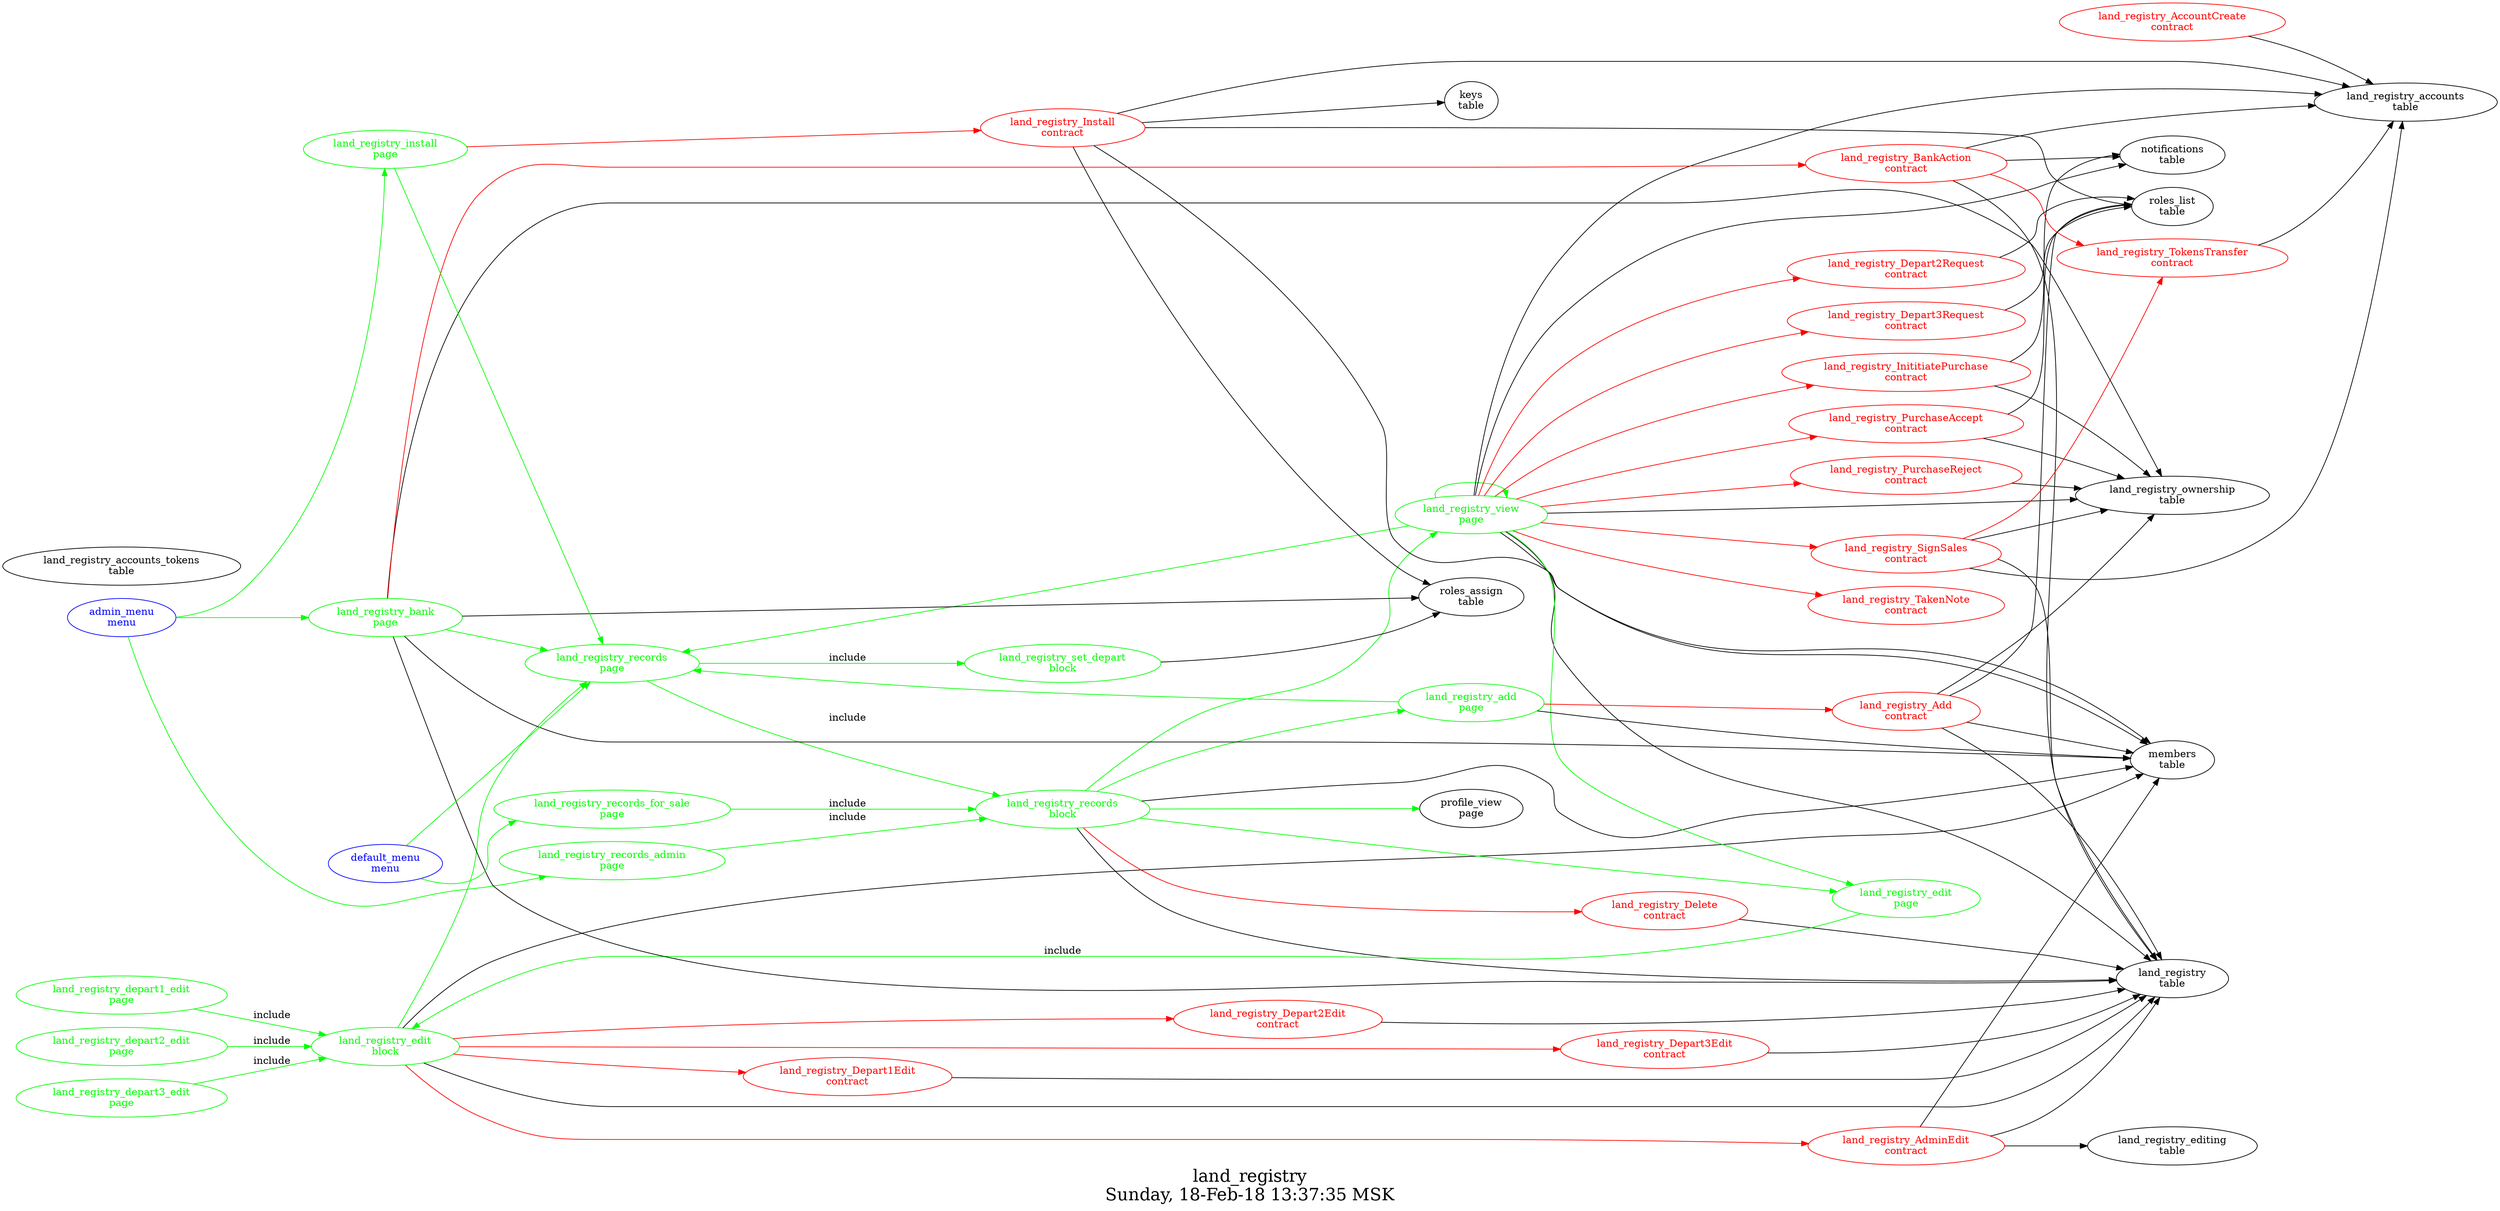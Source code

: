 digraph G {
fontsize="24.0";
label="land_registry\nSunday, 18-Feb-18 13:37:35 MSK";
rankdir=LR;
"land_registry_edit\nblock" -> "land_registry_Depart1Edit\ncontract"  [ color=red ]
"land_registry_edit\nblock" -> "land_registry_Depart2Edit\ncontract"  [ color=red ]
"land_registry_edit\nblock" -> "land_registry_Depart3Edit\ncontract"  [ color=red ]
"land_registry_edit\nblock" -> "land_registry_AdminEdit\ncontract"  [ color=red ]
"land_registry_edit\nblock" -> "land_registry\ntable"  [ color="" ]
"land_registry_edit\nblock" -> "members\ntable"  [ color="" ]
"land_registry_edit\nblock" -> "land_registry_records\npage"  [ color=green ]
"land_registry_edit\nblock" [color=green, fontcolor=green, group=land];
"land_registry_records\nblock" -> "land_registry_Delete\ncontract"  [ color=red ]
"land_registry_records\nblock" -> "land_registry\ntable"  [ color="" ]
"land_registry_records\nblock" -> "members\ntable"  [ color="" ]
"land_registry_records\nblock" -> "profile_view\npage"  [ color=green ]
"land_registry_records\nblock" -> "land_registry_view\npage"  [ color=green ]
"land_registry_records\nblock" -> "land_registry_edit\npage"  [ color=green ]
"land_registry_records\nblock" -> "land_registry_add\npage"  [ color=green ]
"land_registry_records\nblock" [color=green, fontcolor=green, group=land];
"land_registry_set_depart\nblock" -> "roles_assign\ntable"  [ color="" ]
"land_registry_set_depart\nblock" [color=green, fontcolor=green, group=land];
"land_registry_AccountCreate\ncontract" -> "land_registry_accounts\ntable"  [ color="" ]
"land_registry_AccountCreate\ncontract" [color=red, fontcolor=red, group=land];
"land_registry_Add\ncontract" -> "members\ntable"  [ color="" ]
"land_registry_Add\ncontract" -> "roles_list\ntable"  [ color="" ]
"land_registry_Add\ncontract" -> "land_registry\ntable"  [ color="" ]
"land_registry_Add\ncontract" -> "land_registry_ownership\ntable"  [ color="" ]
"land_registry_Add\ncontract" [color=red, fontcolor=red, group=land];
"land_registry_AdminEdit\ncontract" -> "land_registry\ntable"  [ color="" ]
"land_registry_AdminEdit\ncontract" -> "members\ntable"  [ color="" ]
"land_registry_AdminEdit\ncontract" -> "land_registry_editing\ntable"  [ color="" ]
"land_registry_AdminEdit\ncontract" [color=red, fontcolor=red, group=land];
"land_registry_BankAction\ncontract" -> "land_registry_TokensTransfer\ncontract"  [ color=red ]
"land_registry_BankAction\ncontract" -> "notifications\ntable"  [ color="" ]
"land_registry_BankAction\ncontract" -> "land_registry\ntable"  [ color="" ]
"land_registry_BankAction\ncontract" -> "land_registry_accounts\ntable"  [ color="" ]
"land_registry_BankAction\ncontract" [color=red, fontcolor=red, group=land];
"land_registry_Delete\ncontract" -> "land_registry\ntable"  [ color="" ]
"land_registry_Delete\ncontract" [color=red, fontcolor=red, group=land];
"land_registry_Depart1Edit\ncontract" -> "land_registry\ntable"  [ color="" ]
"land_registry_Depart1Edit\ncontract" [color=red, fontcolor=red, group=land];
"land_registry_Depart2Edit\ncontract" -> "land_registry\ntable"  [ color="" ]
"land_registry_Depart2Edit\ncontract" [color=red, fontcolor=red, group=land];
"land_registry_Depart2Request\ncontract" -> "roles_list\ntable"  [ color="" ]
"land_registry_Depart2Request\ncontract" [color=red, fontcolor=red, group=land];
"land_registry_Depart3Edit\ncontract" -> "land_registry\ntable"  [ color="" ]
"land_registry_Depart3Edit\ncontract" [color=red, fontcolor=red, group=land];
"land_registry_Depart3Request\ncontract" -> "roles_list\ntable"  [ color="" ]
"land_registry_Depart3Request\ncontract" [color=red, fontcolor=red, group=land];
"land_registry_InititiatePurchase\ncontract" -> "land_registry_ownership\ntable"  [ color="" ]
"land_registry_InititiatePurchase\ncontract" -> "notifications\ntable"  [ color="" ]
"land_registry_InititiatePurchase\ncontract" [color=red, fontcolor=red, group=land];
"land_registry_Install\ncontract" -> "keys\ntable"  [ color="" ]
"land_registry_Install\ncontract" -> "members\ntable"  [ color="" ]
"land_registry_Install\ncontract" -> "land_registry_accounts\ntable"  [ color="" ]
"land_registry_Install\ncontract" -> "roles_list\ntable"  [ color="" ]
"land_registry_Install\ncontract" -> "roles_assign\ntable"  [ color="" ]
"land_registry_Install\ncontract" [color=red, fontcolor=red, group=land];
"land_registry_PurchaseAccept\ncontract" -> "roles_list\ntable"  [ color="" ]
"land_registry_PurchaseAccept\ncontract" -> "land_registry_ownership\ntable"  [ color="" ]
"land_registry_PurchaseAccept\ncontract" [color=red, fontcolor=red, group=land];
"land_registry_PurchaseReject\ncontract" -> "land_registry_ownership\ntable"  [ color="" ]
"land_registry_PurchaseReject\ncontract" [color=red, fontcolor=red, group=land];
"land_registry_SignSales\ncontract" -> "land_registry_TokensTransfer\ncontract"  [ color=red ]
"land_registry_SignSales\ncontract" -> "land_registry_ownership\ntable"  [ color="" ]
"land_registry_SignSales\ncontract" -> "land_registry\ntable"  [ color="" ]
"land_registry_SignSales\ncontract" -> "land_registry_accounts\ntable"  [ color="" ]
"land_registry_SignSales\ncontract" [color=red, fontcolor=red, group=land];
"land_registry_TakenNote\ncontract" [color=red, fontcolor=red, group=land];
"land_registry_TokensTransfer\ncontract" -> "land_registry_accounts\ntable"  [ color="" ]
"land_registry_TokensTransfer\ncontract" [color=red, fontcolor=red, group=land];
"admin_menu\nmenu" -> "land_registry_records_admin\npage"  [ color=green ]
"admin_menu\nmenu" -> "land_registry_bank\npage"  [ color=green ]
"admin_menu\nmenu" -> "land_registry_install\npage"  [ color=green ]
"admin_menu\nmenu" [color=blue, fontcolor=blue, group=admin];
"default_menu\nmenu" -> "land_registry_records\npage"  [ color=green ]
"default_menu\nmenu" -> "land_registry_records_for_sale\npage"  [ color=green ]
"default_menu\nmenu" [color=blue, fontcolor=blue, group=default];
"land_registry_add\npage" -> "land_registry_Add\ncontract"  [ color=red ]
"land_registry_add\npage" -> "members\ntable"  [ color="" ]
"land_registry_add\npage" -> "land_registry_records\npage"  [ color=green ]
"land_registry_add\npage" [color=green, fontcolor=green, group=land];
"land_registry_bank\npage" -> "land_registry_BankAction\ncontract"  [ color=red ]
"land_registry_bank\npage" -> "land_registry_ownership\ntable"  [ color="" ]
"land_registry_bank\npage" -> "land_registry\ntable"  [ color="" ]
"land_registry_bank\npage" -> "roles_assign\ntable"  [ color="" ]
"land_registry_bank\npage" -> "members\ntable"  [ color="" ]
"land_registry_bank\npage" -> "land_registry_records\npage"  [ color=green ]
"land_registry_bank\npage" [color=green, fontcolor=green, group=land];
"land_registry_depart1_edit\npage" -> "land_registry_edit\nblock"  [ color=green, label=include ]
"land_registry_depart1_edit\npage" [color=green, fontcolor=green, group=land];
"land_registry_depart2_edit\npage" -> "land_registry_edit\nblock"  [ color=green, label=include ]
"land_registry_depart2_edit\npage" [color=green, fontcolor=green, group=land];
"land_registry_depart3_edit\npage" -> "land_registry_edit\nblock"  [ color=green, label=include ]
"land_registry_depart3_edit\npage" [color=green, fontcolor=green, group=land];
"land_registry_edit\npage" -> "land_registry_edit\nblock"  [ color=green, label=include ]
"land_registry_edit\npage" [color=green, fontcolor=green, group=land];
"land_registry_install\npage" -> "land_registry_Install\ncontract"  [ color=red ]
"land_registry_install\npage" -> "land_registry_records\npage"  [ color=green ]
"land_registry_install\npage" [color=green, fontcolor=green, group=land];
"land_registry_records\npage" -> "land_registry_set_depart\nblock"  [ color=green, label=include ]
"land_registry_records\npage" -> "land_registry_records\nblock"  [ color=green, label=include ]
"land_registry_records\npage" [color=green, fontcolor=green, group=land];
"land_registry_records_admin\npage" -> "land_registry_records\nblock"  [ color=green, label=include ]
"land_registry_records_admin\npage" [color=green, fontcolor=green, group=land];
"land_registry_records_for_sale\npage" -> "land_registry_records\nblock"  [ color=green, label=include ]
"land_registry_records_for_sale\npage" [color=green, fontcolor=green, group=land];
"land_registry_view\npage" -> "land_registry_Depart2Request\ncontract"  [ color=red ]
"land_registry_view\npage" -> "land_registry_Depart3Request\ncontract"  [ color=red ]
"land_registry_view\npage" -> "land_registry_InititiatePurchase\ncontract"  [ color=red ]
"land_registry_view\npage" -> "land_registry_PurchaseReject\ncontract"  [ color=red ]
"land_registry_view\npage" -> "land_registry_PurchaseAccept\ncontract"  [ color=red ]
"land_registry_view\npage" -> "land_registry_SignSales\ncontract"  [ color=red ]
"land_registry_view\npage" -> "land_registry_TakenNote\ncontract"  [ color=red ]
"land_registry_view\npage" -> "land_registry\ntable"  [ color="" ]
"land_registry_view\npage" -> "land_registry_ownership\ntable"  [ color="" ]
"land_registry_view\npage" -> "members\ntable"  [ color="" ]
"land_registry_view\npage" -> "notifications\ntable"  [ color="" ]
"land_registry_view\npage" -> "land_registry_accounts\ntable"  [ color="" ]
"land_registry_view\npage" -> "land_registry_records\npage"  [ color=green ]
"land_registry_view\npage" -> "land_registry_view\npage"  [ color=green ]
"land_registry_view\npage" -> "land_registry_edit\npage"  [ color=green ]
"land_registry_view\npage" [color=green, fontcolor=green, group=land];
"land_registry\ntable" [color="", fontcolor="", group=land];
"land_registry_accounts\ntable" [color="", fontcolor="", group=land];
"land_registry_accounts_tokens\ntable" [color="", fontcolor="", group=land];
"land_registry_editing\ntable" [color="", fontcolor="", group=land];
"land_registry_ownership\ntable" [color="", fontcolor="", group=land];
}
